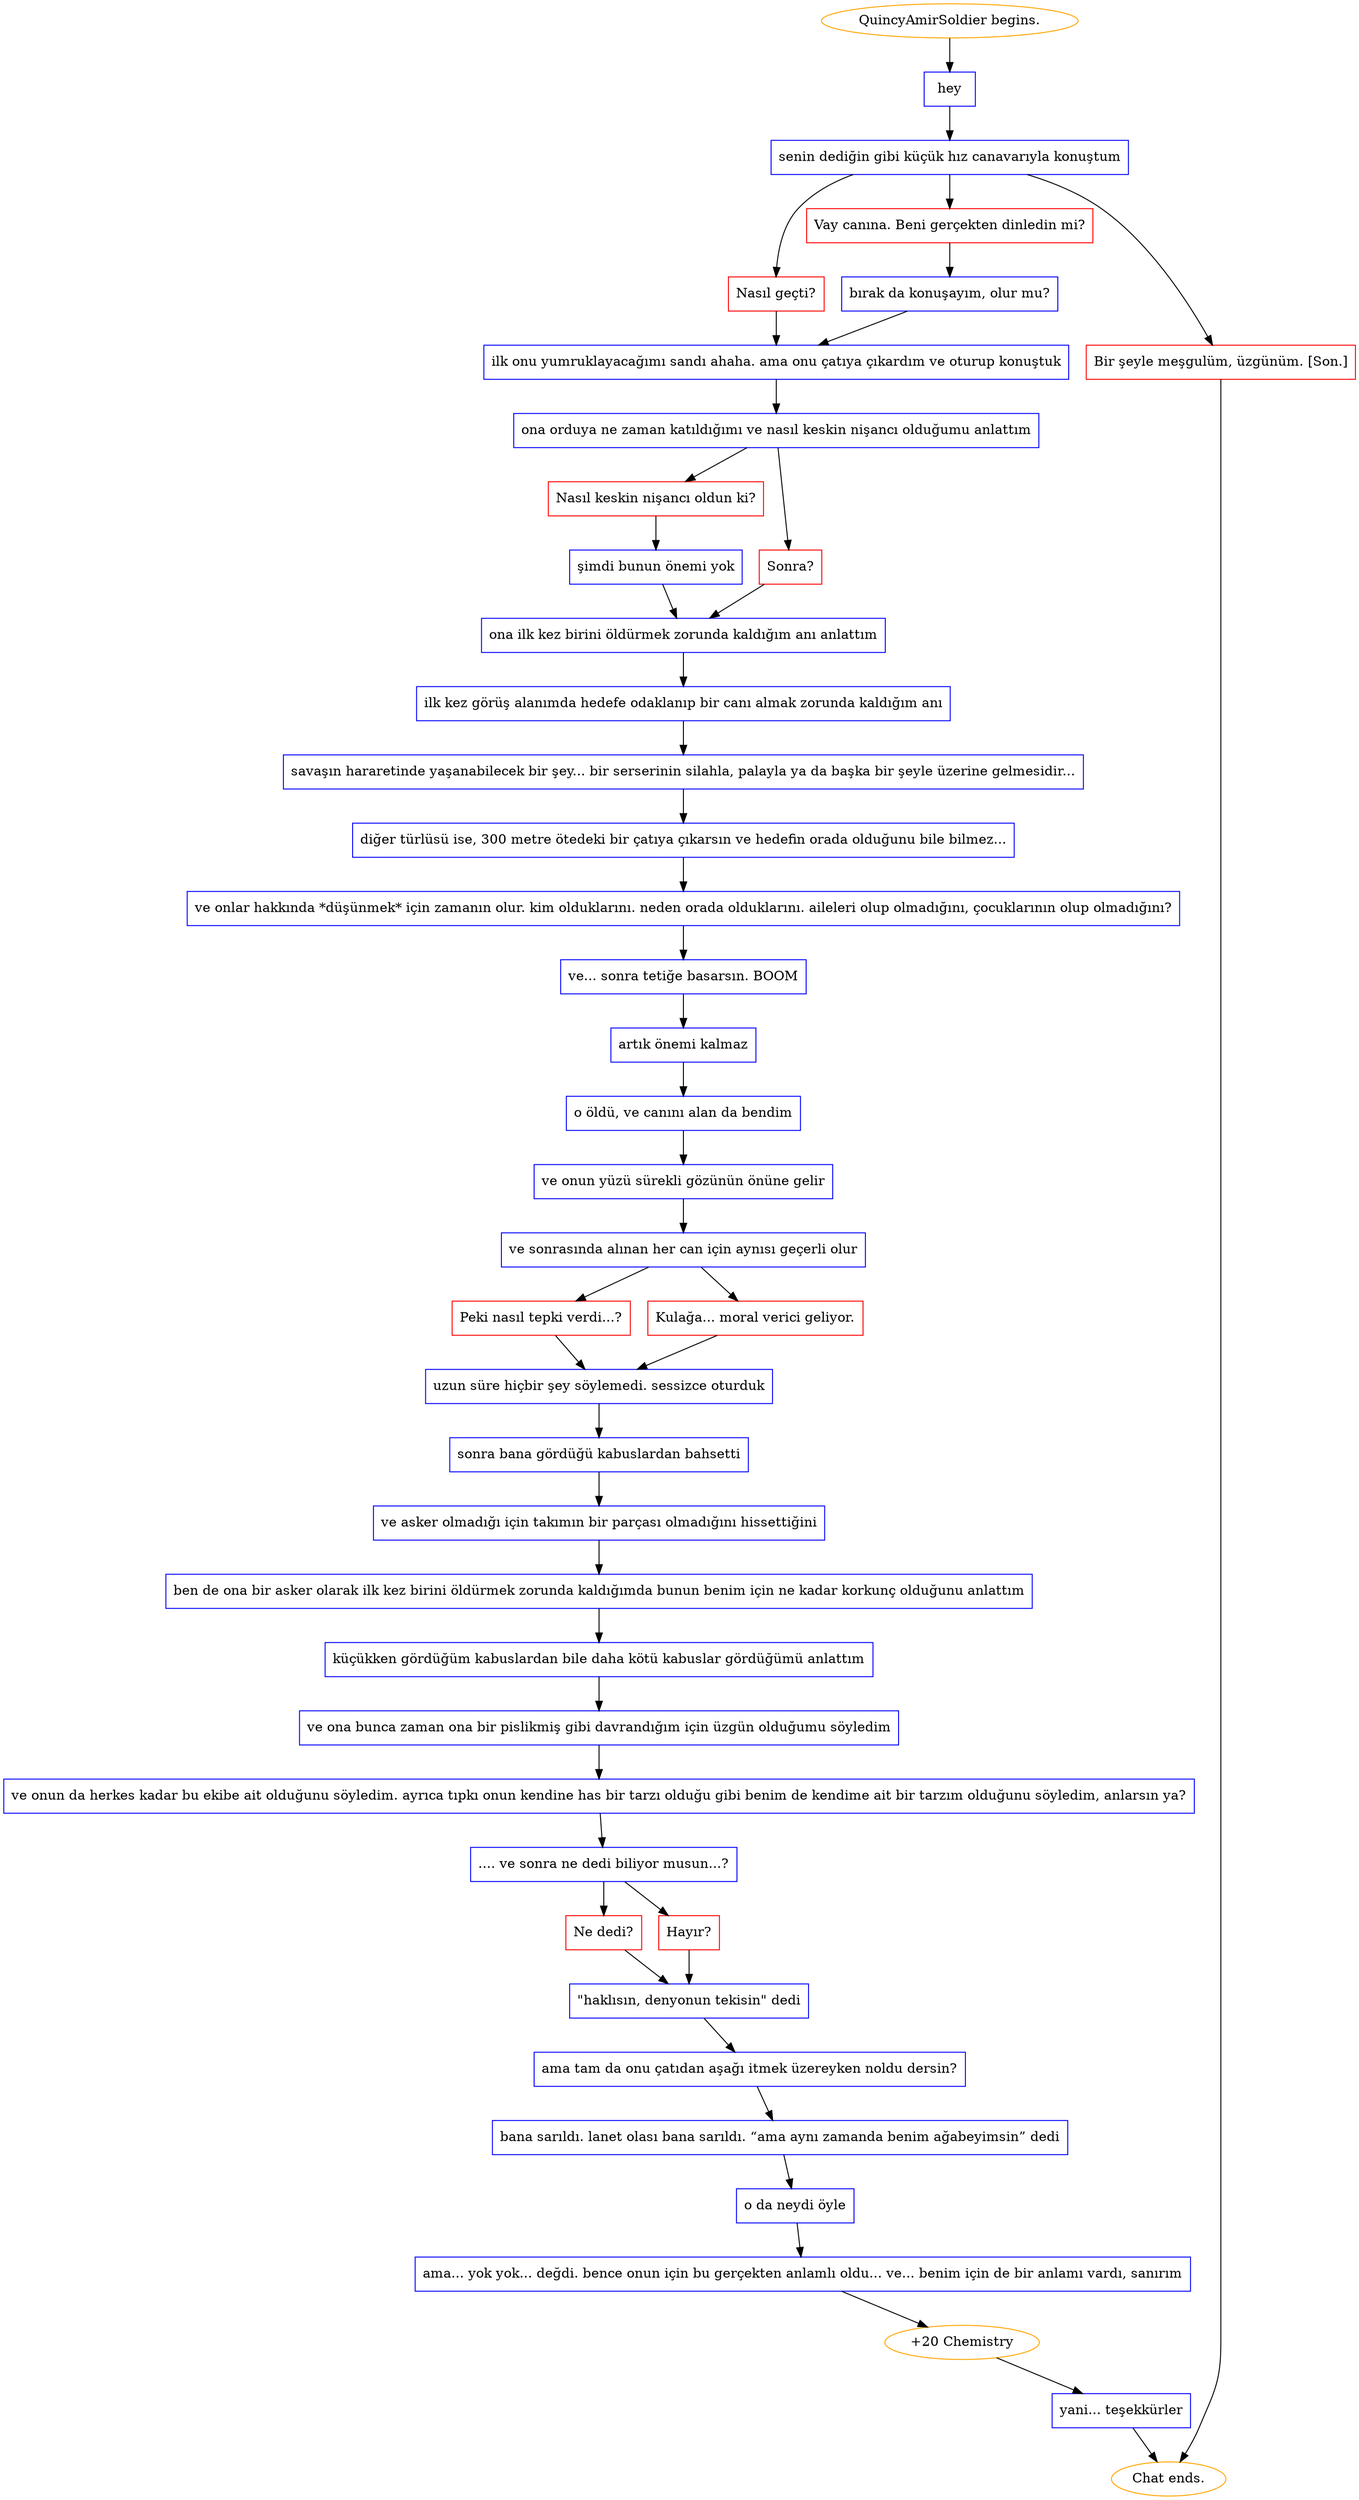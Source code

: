 digraph {
	"QuincyAmirSoldier begins." [color=orange];
		"QuincyAmirSoldier begins." -> j4189851599;
	j4189851599 [label="hey",shape=box,color=blue];
		j4189851599 -> j1571130471;
	j1571130471 [label="senin dediğin gibi küçük hız canavarıyla konuştum",shape=box,color=blue];
		j1571130471 -> j2471645477;
		j1571130471 -> j1155374892;
		j1571130471 -> j3465973669;
	j2471645477 [label="Nasıl geçti?",shape=box,color=red];
		j2471645477 -> j3853684675;
	j1155374892 [label="Vay canına. Beni gerçekten dinledin mi?",shape=box,color=red];
		j1155374892 -> j509683005;
	j3465973669 [label="Bir şeyle meşgulüm, üzgünüm. [Son.]",shape=box,color=red];
		j3465973669 -> "Chat ends.";
	j3853684675 [label="ilk onu yumruklayacağımı sandı ahaha. ama onu çatıya çıkardım ve oturup konuştuk",shape=box,color=blue];
		j3853684675 -> j4201397388;
	j509683005 [label="bırak da konuşayım, olur mu?",shape=box,color=blue];
		j509683005 -> j3853684675;
	"Chat ends." [color=orange];
	j4201397388 [label="ona orduya ne zaman katıldığımı ve nasıl keskin nişancı olduğumu anlattım",shape=box,color=blue];
		j4201397388 -> j2530464773;
		j4201397388 -> j37975786;
	j2530464773 [label="Nasıl keskin nişancı oldun ki?",shape=box,color=red];
		j2530464773 -> j1785550322;
	j37975786 [label="Sonra?",shape=box,color=red];
		j37975786 -> j2757753655;
	j1785550322 [label="şimdi bunun önemi yok",shape=box,color=blue];
		j1785550322 -> j2757753655;
	j2757753655 [label="ona ilk kez birini öldürmek zorunda kaldığım anı anlattım",shape=box,color=blue];
		j2757753655 -> j518825151;
	j518825151 [label="ilk kez görüş alanımda hedefe odaklanıp bir canı almak zorunda kaldığım anı",shape=box,color=blue];
		j518825151 -> j2598546291;
	j2598546291 [label="savaşın hararetinde yaşanabilecek bir şey... bir serserinin silahla, palayla ya da başka bir şeyle üzerine gelmesidir...",shape=box,color=blue];
		j2598546291 -> j2436250635;
	j2436250635 [label="diğer türlüsü ise, 300 metre ötedeki bir çatıya çıkarsın ve hedefin orada olduğunu bile bilmez...",shape=box,color=blue];
		j2436250635 -> j1364168912;
	j1364168912 [label="ve onlar hakkında *düşünmek* için zamanın olur. kim olduklarını. neden orada olduklarını. aileleri olup olmadığını, çocuklarının olup olmadığını?",shape=box,color=blue];
		j1364168912 -> j418041334;
	j418041334 [label="ve... sonra tetiğe basarsın. BOOM",shape=box,color=blue];
		j418041334 -> j3395402190;
	j3395402190 [label="artık önemi kalmaz",shape=box,color=blue];
		j3395402190 -> j4229660031;
	j4229660031 [label="o öldü, ve canını alan da bendim",shape=box,color=blue];
		j4229660031 -> j2853923845;
	j2853923845 [label="ve onun yüzü sürekli gözünün önüne gelir",shape=box,color=blue];
		j2853923845 -> j1863279549;
	j1863279549 [label="ve sonrasında alınan her can için aynısı geçerli olur",shape=box,color=blue];
		j1863279549 -> j182641206;
		j1863279549 -> j475226424;
	j182641206 [label="Peki nasıl tepki verdi...?",shape=box,color=red];
		j182641206 -> j4223191213;
	j475226424 [label="Kulağa... moral verici geliyor.",shape=box,color=red];
		j475226424 -> j4223191213;
	j4223191213 [label="uzun süre hiçbir şey söylemedi. sessizce oturduk",shape=box,color=blue];
		j4223191213 -> j2018672001;
	j2018672001 [label="sonra bana gördüğü kabuslardan bahsetti",shape=box,color=blue];
		j2018672001 -> j1779620913;
	j1779620913 [label="ve asker olmadığı için takımın bir parçası olmadığını hissettiğini",shape=box,color=blue];
		j1779620913 -> j2217698175;
	j2217698175 [label="ben de ona bir asker olarak ilk kez birini öldürmek zorunda kaldığımda bunun benim için ne kadar korkunç olduğunu anlattım",shape=box,color=blue];
		j2217698175 -> j2992583746;
	j2992583746 [label="küçükken gördüğüm kabuslardan bile daha kötü kabuslar gördüğümü anlattım",shape=box,color=blue];
		j2992583746 -> j3319801812;
	j3319801812 [label="ve ona bunca zaman ona bir pislikmiş gibi davrandığım için üzgün olduğumu söyledim",shape=box,color=blue];
		j3319801812 -> j4103798598;
	j4103798598 [label="ve onun da herkes kadar bu ekibe ait olduğunu söyledim. ayrıca tıpkı onun kendine has bir tarzı olduğu gibi benim de kendime ait bir tarzım olduğunu söyledim, anlarsın ya?",shape=box,color=blue];
		j4103798598 -> j3415516288;
	j3415516288 [label=".... ve sonra ne dedi biliyor musun...?",shape=box,color=blue];
		j3415516288 -> j3645235199;
		j3415516288 -> j2015802813;
	j3645235199 [label="Ne dedi?",shape=box,color=red];
		j3645235199 -> j3720450753;
	j2015802813 [label="Hayır?",shape=box,color=red];
		j2015802813 -> j3720450753;
	j3720450753 [label="\"haklısın, denyonun tekisin\" dedi",shape=box,color=blue];
		j3720450753 -> j1014693848;
	j1014693848 [label="ama tam da onu çatıdan aşağı itmek üzereyken noldu dersin?",shape=box,color=blue];
		j1014693848 -> j1380750937;
	j1380750937 [label="bana sarıldı. lanet olası bana sarıldı. “ama aynı zamanda benim ağabeyimsin” dedi",shape=box,color=blue];
		j1380750937 -> j1286405126;
	j1286405126 [label="o da neydi öyle",shape=box,color=blue];
		j1286405126 -> j298970406;
	j298970406 [label="ama... yok yok... değdi. bence onun için bu gerçekten anlamlı oldu... ve... benim için de bir anlamı vardı, sanırım",shape=box,color=blue];
		j298970406 -> j3973109455;
	j3973109455 [label="+20 Chemistry",color=orange];
		j3973109455 -> j2621075962;
	j2621075962 [label="yani... teşekkürler",shape=box,color=blue];
		j2621075962 -> "Chat ends.";
}